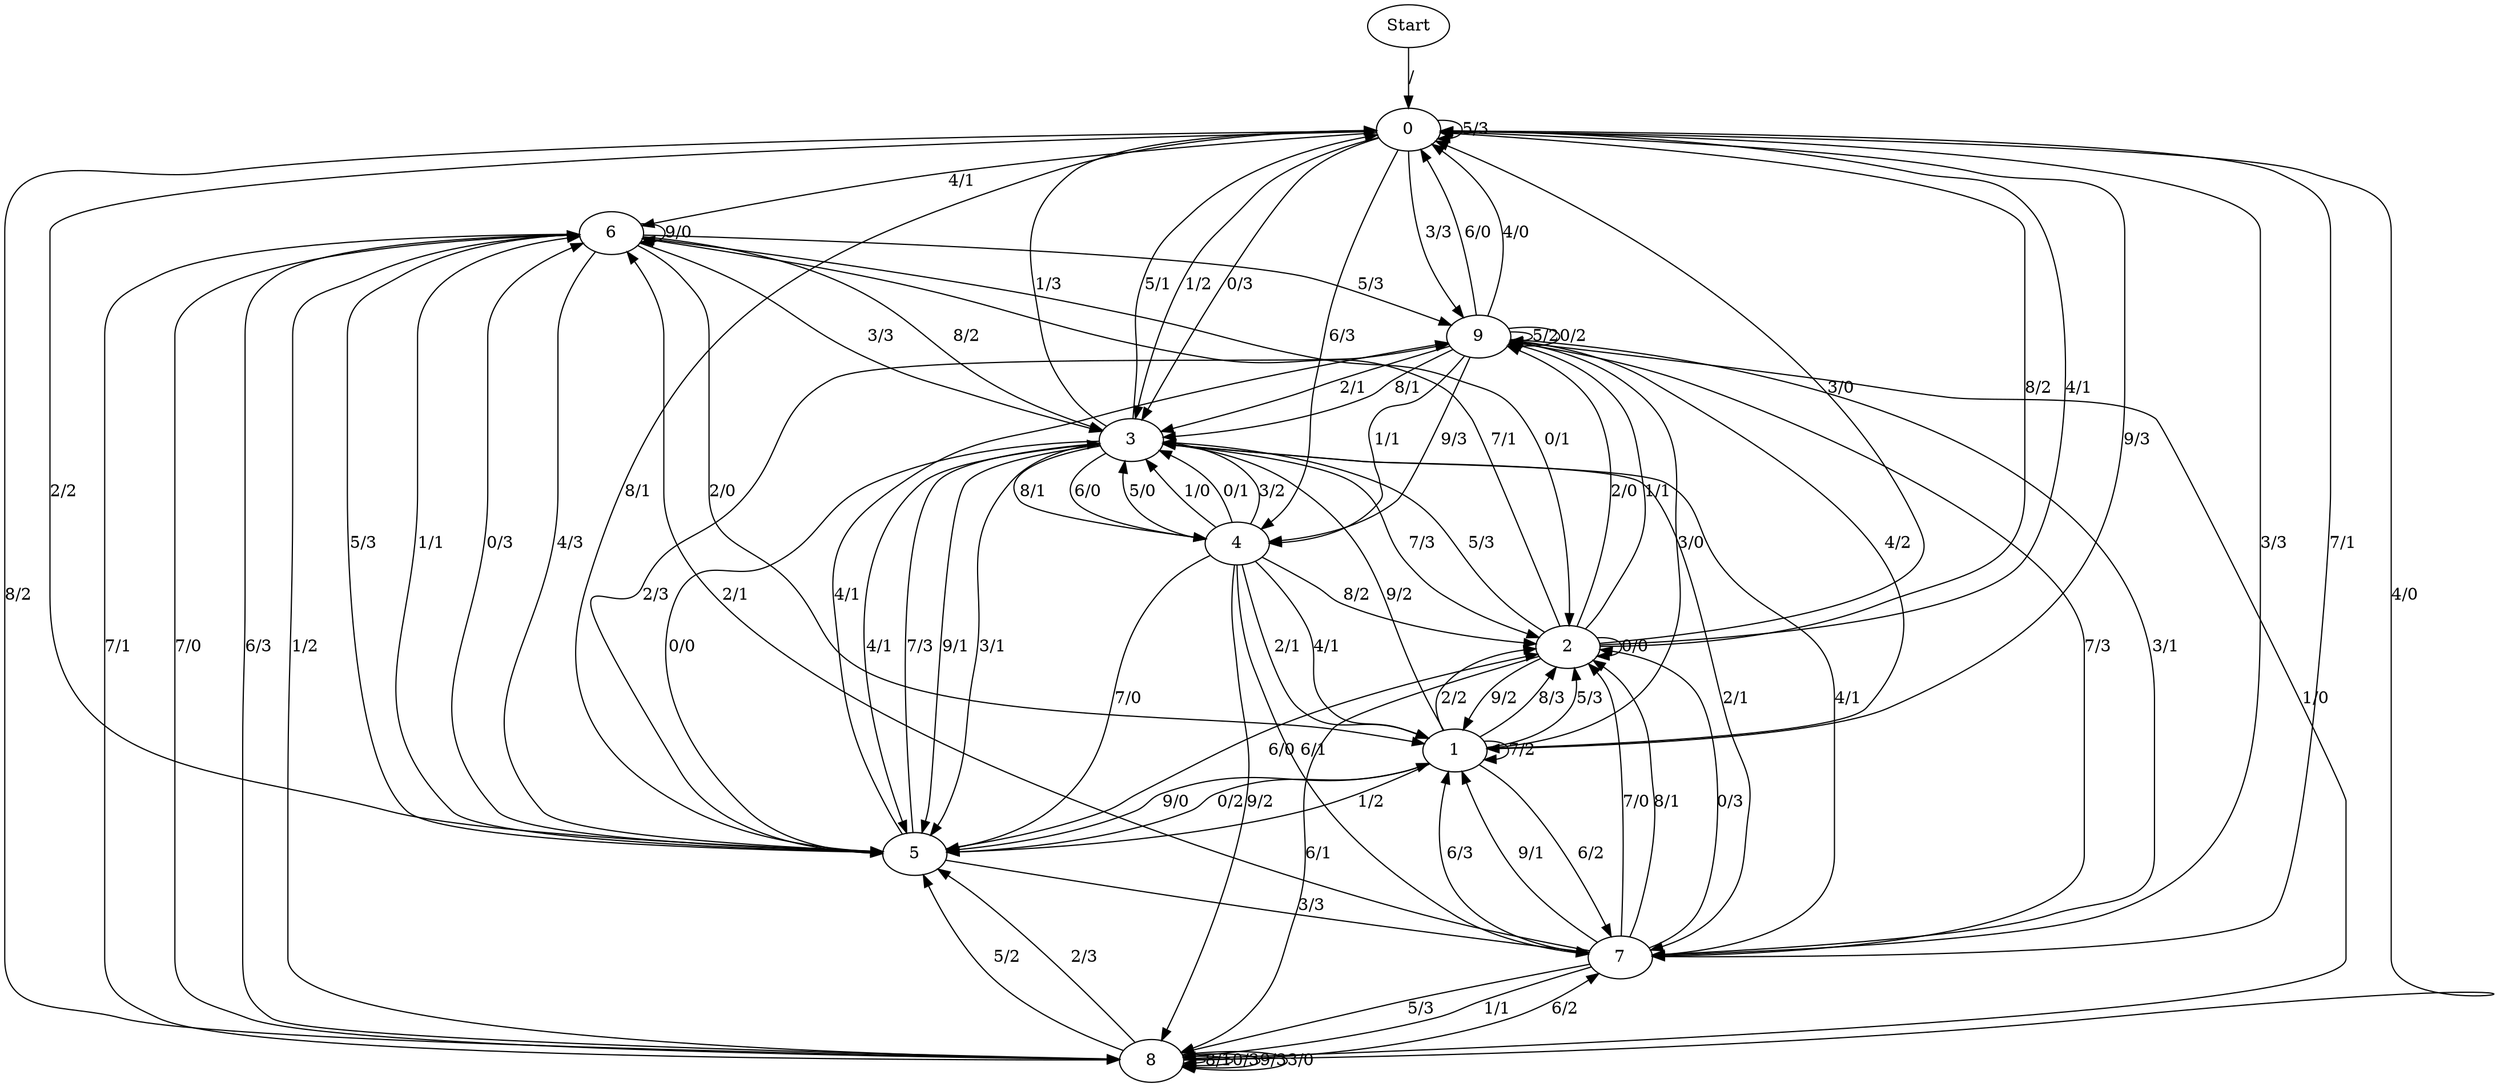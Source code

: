 digraph {
	Start -> 0 [label="/"]
	0 -> 6 [label="4/1"]
	0 -> 0 [label="5/3"]
	0 -> 9 [label="3/3"]
	0 -> 4 [label="6/3"]
	0 -> 7 [label="7/1"]
	0 -> 8 [label="8/2"]
	0 -> 1 [label="9/3"]
	0 -> 3 [label="0/3"]
	0 -> 3 [label="1/2"]
	0 -> 5 [label="2/2"]
	5 -> 9 [label="2/3"]
	5 -> 9 [label="4/1"]
	5 -> 6 [label="5/3"]
	5 -> 6 [label="1/1"]
	5 -> 1 [label="9/0"]
	5 -> 2 [label="6/0"]
	5 -> 7 [label="3/3"]
	5 -> 0 [label="8/1"]
	5 -> 3 [label="7/3"]
	5 -> 6 [label="0/3"]
	9 -> 9 [label="5/2"]
	9 -> 3 [label="2/1"]
	9 -> 9 [label="0/2"]
	9 -> 0 [label="6/0"]
	9 -> 7 [label="7/3"]
	9 -> 4 [label="1/1"]
	9 -> 4 [label="9/3"]
	9 -> 7 [label="3/1"]
	9 -> 3 [label="8/1"]
	9 -> 0 [label="4/0"]
	3 -> 4 [label="8/1"]
	3 -> 5 [label="9/1"]
	3 -> 7 [label="2/1"]
	3 -> 5 [label="3/1"]
	3 -> 0 [label="1/3"]
	3 -> 5 [label="0/0"]
	3 -> 0 [label="5/1"]
	3 -> 4 [label="6/0"]
	3 -> 2 [label="7/3"]
	3 -> 5 [label="4/1"]
	4 -> 8 [label="9/2"]
	4 -> 2 [label="8/2"]
	4 -> 1 [label="2/1"]
	4 -> 5 [label="7/0"]
	4 -> 1 [label="4/1"]
	4 -> 3 [label="5/0"]
	4 -> 3 [label="1/0"]
	4 -> 7 [label="6/1"]
	4 -> 3 [label="0/1"]
	4 -> 3 [label="3/2"]
	1 -> 2 [label="8/3"]
	1 -> 5 [label="0/2"]
	1 -> 2 [label="5/3"]
	1 -> 9 [label="3/0"]
	1 -> 7 [label="6/2"]
	1 -> 2 [label="2/2"]
	1 -> 5 [label="1/2"]
	1 -> 1 [label="7/2"]
	1 -> 9 [label="4/2"]
	1 -> 3 [label="9/2"]
	7 -> 8 [label="5/3"]
	7 -> 8 [label="1/1"]
	7 -> 1 [label="6/3"]
	7 -> 3 [label="4/1"]
	7 -> 2 [label="0/3"]
	7 -> 2 [label="7/0"]
	7 -> 1 [label="9/1"]
	7 -> 0 [label="3/3"]
	7 -> 2 [label="8/1"]
	7 -> 6 [label="2/1"]
	2 -> 8 [label="6/1"]
	2 -> 0 [label="3/0"]
	2 -> 3 [label="5/3"]
	2 -> 9 [label="2/0"]
	2 -> 0 [label="8/2"]
	2 -> 2 [label="0/0"]
	2 -> 6 [label="7/1"]
	2 -> 0 [label="4/1"]
	2 -> 1 [label="9/2"]
	2 -> 9 [label="1/1"]
	6 -> 5 [label="4/3"]
	6 -> 8 [label="6/3"]
	6 -> 3 [label="8/2"]
	6 -> 6 [label="9/0"]
	6 -> 8 [label="1/2"]
	6 -> 3 [label="3/3"]
	6 -> 9 [label="5/3"]
	6 -> 1 [label="2/0"]
	6 -> 8 [label="7/1"]
	6 -> 2 [label="0/1"]
	8 -> 5 [label="2/3"]
	8 -> 8 [label="8/1"]
	8 -> 8 [label="0/3"]
	8 -> 9 [label="1/0"]
	8 -> 8 [label="9/3"]
	8 -> 0 [label="4/0"]
	8 -> 7 [label="6/2"]
	8 -> 6 [label="7/0"]
	8 -> 5 [label="5/2"]
	8 -> 8 [label="3/0"]
}